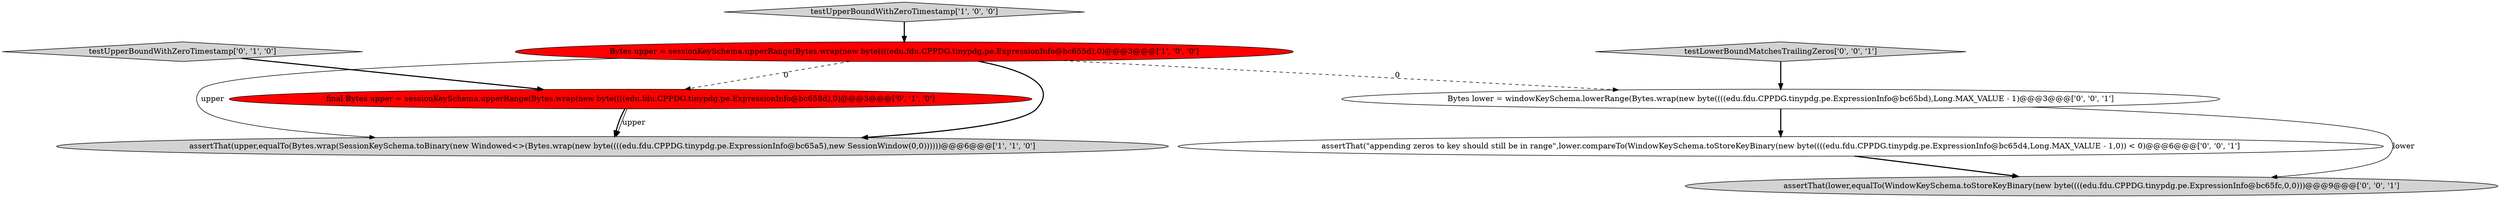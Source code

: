 digraph {
0 [style = filled, label = "Bytes upper = sessionKeySchema.upperRange(Bytes.wrap(new byte((((edu.fdu.CPPDG.tinypdg.pe.ExpressionInfo@bc655d),0)@@@3@@@['1', '0', '0']", fillcolor = red, shape = ellipse image = "AAA1AAABBB1BBB"];
3 [style = filled, label = "testUpperBoundWithZeroTimestamp['0', '1', '0']", fillcolor = lightgray, shape = diamond image = "AAA0AAABBB2BBB"];
7 [style = filled, label = "testLowerBoundMatchesTrailingZeros['0', '0', '1']", fillcolor = lightgray, shape = diamond image = "AAA0AAABBB3BBB"];
4 [style = filled, label = "final Bytes upper = sessionKeySchema.upperRange(Bytes.wrap(new byte((((edu.fdu.CPPDG.tinypdg.pe.ExpressionInfo@bc658d),0)@@@3@@@['0', '1', '0']", fillcolor = red, shape = ellipse image = "AAA1AAABBB2BBB"];
2 [style = filled, label = "assertThat(upper,equalTo(Bytes.wrap(SessionKeySchema.toBinary(new Windowed<>(Bytes.wrap(new byte((((edu.fdu.CPPDG.tinypdg.pe.ExpressionInfo@bc65a5),new SessionWindow(0,0))))))@@@6@@@['1', '1', '0']", fillcolor = lightgray, shape = ellipse image = "AAA0AAABBB1BBB"];
6 [style = filled, label = "assertThat(lower,equalTo(WindowKeySchema.toStoreKeyBinary(new byte((((edu.fdu.CPPDG.tinypdg.pe.ExpressionInfo@bc65fc,0,0)))@@@9@@@['0', '0', '1']", fillcolor = lightgray, shape = ellipse image = "AAA0AAABBB3BBB"];
8 [style = filled, label = "assertThat(\"appending zeros to key should still be in range\",lower.compareTo(WindowKeySchema.toStoreKeyBinary(new byte((((edu.fdu.CPPDG.tinypdg.pe.ExpressionInfo@bc65d4,Long.MAX_VALUE - 1,0)) < 0)@@@6@@@['0', '0', '1']", fillcolor = white, shape = ellipse image = "AAA0AAABBB3BBB"];
5 [style = filled, label = "Bytes lower = windowKeySchema.lowerRange(Bytes.wrap(new byte((((edu.fdu.CPPDG.tinypdg.pe.ExpressionInfo@bc65bd),Long.MAX_VALUE - 1)@@@3@@@['0', '0', '1']", fillcolor = white, shape = ellipse image = "AAA0AAABBB3BBB"];
1 [style = filled, label = "testUpperBoundWithZeroTimestamp['1', '0', '0']", fillcolor = lightgray, shape = diamond image = "AAA0AAABBB1BBB"];
5->6 [style = solid, label="lower"];
5->8 [style = bold, label=""];
7->5 [style = bold, label=""];
8->6 [style = bold, label=""];
0->4 [style = dashed, label="0"];
1->0 [style = bold, label=""];
4->2 [style = bold, label=""];
0->5 [style = dashed, label="0"];
4->2 [style = solid, label="upper"];
3->4 [style = bold, label=""];
0->2 [style = bold, label=""];
0->2 [style = solid, label="upper"];
}
